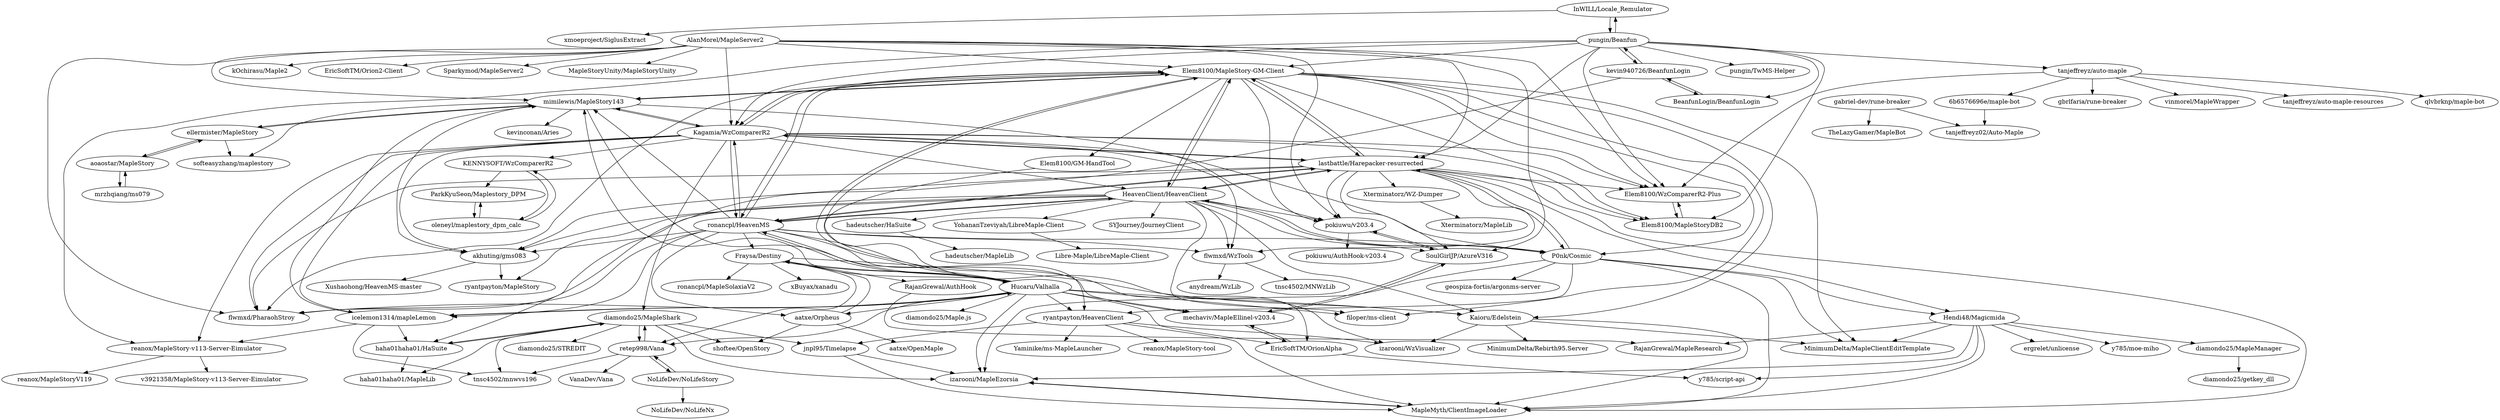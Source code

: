 digraph G {
"InWILL/Locale_Remulator" -> "pungin/Beanfun"
"InWILL/Locale_Remulator" -> "xmoeproject/SiglusExtract" ["e"=1]
"6b6576696e/maple-bot" -> "tanjeffreyz02/Auto-Maple"
"haha01haha01/HaSuite" -> "haha01haha01/MapleLib"
"haha01haha01/HaSuite" -> "diamondo25/MapleShark"
"AlanMorel/MapleServer2" -> "Elem8100/MapleStory-GM-Client"
"AlanMorel/MapleServer2" -> "kOchirasu/Maple2"
"AlanMorel/MapleServer2" -> "EricSoftTM/Orion2-Client"
"AlanMorel/MapleServer2" -> "mimilewis/MapleStory143"
"AlanMorel/MapleServer2" -> "Kagamia/WzComparerR2"
"AlanMorel/MapleServer2" -> "Elem8100/WzComparerR2-Plus"
"AlanMorel/MapleServer2" -> "Sparkymod/MapleServer2"
"AlanMorel/MapleServer2" -> "pokiuwu/v203.4"
"AlanMorel/MapleServer2" -> "flwmxd/PharaohStroy" ["e"=1]
"AlanMorel/MapleServer2" -> "SoulGirlJP/AzureV316"
"AlanMorel/MapleServer2" -> "MapleStoryUnity/MapleStoryUnity"
"AlanMorel/MapleServer2" -> "lastbattle/Harepacker-resurrected"
"Hendi48/Magicmida" -> "MinimumDelta/MapleClientEditTemplate"
"Hendi48/Magicmida" -> "MapleMyth/ClientImageLoader"
"Hendi48/Magicmida" -> "RajanGrewal/MapleResearch"
"Hendi48/Magicmida" -> "diamondo25/MapleManager"
"Hendi48/Magicmida" -> "ergrelet/unlicense" ["e"=1]
"Hendi48/Magicmida" -> "izarooni/MapleEzorsia"
"Hendi48/Magicmida" -> "y785/moe-miho"
"Hendi48/Magicmida" -> "y785/script-api"
"HeavenClient/HeavenClient" -> "ronancpl/HeavenMS"
"HeavenClient/HeavenClient" -> "lastbattle/Harepacker-resurrected"
"HeavenClient/HeavenClient" -> "ryantpayton/MapleStory"
"HeavenClient/HeavenClient" -> "P0nk/Cosmic"
"HeavenClient/HeavenClient" -> "akhuting/gms083"
"HeavenClient/HeavenClient" -> "Elem8100/MapleStory-GM-Client"
"HeavenClient/HeavenClient" -> "SYJourney/JourneyClient"
"HeavenClient/HeavenClient" -> "flwmxd/PharaohStroy" ["e"=1]
"HeavenClient/HeavenClient" -> "pokiuwu/v203.4"
"HeavenClient/HeavenClient" -> "filoper/ms-client"
"HeavenClient/HeavenClient" -> "YohananTzeviyah/LibreMaple-Client"
"HeavenClient/HeavenClient" -> "SoulGirlJP/AzureV316"
"HeavenClient/HeavenClient" -> "flwmxd/WzTools"
"HeavenClient/HeavenClient" -> "hadeutscher/HaSuite"
"HeavenClient/HeavenClient" -> "Kaioru/Edelstein"
"mimilewis/MapleStory143" -> "ellermister/MapleStory"
"mimilewis/MapleStory143" -> "akhuting/gms083"
"mimilewis/MapleStory143" -> "softeasyzhang/maplestory"
"mimilewis/MapleStory143" -> "Elem8100/MapleStory-GM-Client"
"mimilewis/MapleStory143" -> "mechaviv/MapleEllinel-v203.4"
"mimilewis/MapleStory143" -> "Kagamia/WzComparerR2"
"mimilewis/MapleStory143" -> "pokiuwu/v203.4"
"mimilewis/MapleStory143" -> "kevinconan/Aries"
"ronancpl/HeavenMS" -> "HeavenClient/HeavenClient"
"ronancpl/HeavenMS" -> "lastbattle/Harepacker-resurrected"
"ronancpl/HeavenMS" -> "ryantpayton/HeavenClient"
"ronancpl/HeavenMS" -> "Elem8100/MapleStory-GM-Client"
"ronancpl/HeavenMS" -> "Kagamia/WzComparerR2"
"ronancpl/HeavenMS" -> "Hucaru/Valhalla"
"ronancpl/HeavenMS" -> "P0nk/Cosmic"
"ronancpl/HeavenMS" -> "aatxe/Orpheus"
"ronancpl/HeavenMS" -> "icelemon1314/mapleLemon"
"ronancpl/HeavenMS" -> "flwmxd/PharaohStroy" ["e"=1]
"ronancpl/HeavenMS" -> "Fraysa/Destiny"
"ronancpl/HeavenMS" -> "flwmxd/WzTools"
"ronancpl/HeavenMS" -> "akhuting/gms083"
"ronancpl/HeavenMS" -> "mimilewis/MapleStory143"
"ronancpl/HeavenMS" -> "EricSoftTM/OrionAlpha"
"pungin/Beanfun" -> "kevin940726/BeanfunLogin"
"pungin/Beanfun" -> "InWILL/Locale_Remulator"
"pungin/Beanfun" -> "BeanfunLogin/BeanfunLogin"
"pungin/Beanfun" -> "Elem8100/MapleStory-GM-Client"
"pungin/Beanfun" -> "Kagamia/WzComparerR2"
"pungin/Beanfun" -> "Elem8100/MapleStoryDB2"
"pungin/Beanfun" -> "pungin/TwMS-Helper"
"pungin/Beanfun" -> "Elem8100/WzComparerR2-Plus"
"pungin/Beanfun" -> "lastbattle/Harepacker-resurrected"
"pungin/Beanfun" -> "tanjeffreyz/auto-maple"
"pungin/Beanfun" -> "reanox/MapleStory-v113-Server-Eimulator"
"tanjeffreyz/auto-maple" -> "qlvbrknp/maple-bot"
"tanjeffreyz/auto-maple" -> "gbrlfaria/rune-breaker"
"tanjeffreyz/auto-maple" -> "vinmorel/MapleWrapper"
"tanjeffreyz/auto-maple" -> "6b6576696e/maple-bot"
"tanjeffreyz/auto-maple" -> "Elem8100/WzComparerR2-Plus"
"tanjeffreyz/auto-maple" -> "tanjeffreyz/auto-maple-resources"
"KENNYSOFT/WzComparerR2" -> "ParkKyuSeon/Maplestory_DPM"
"KENNYSOFT/WzComparerR2" -> "oleneyl/maplestory_dpm_calc"
"Elem8100/MapleStoryDB2" -> "Elem8100/WzComparerR2-Plus"
"lastbattle/Harepacker-resurrected" -> "Kagamia/WzComparerR2"
"lastbattle/Harepacker-resurrected" -> "Elem8100/MapleStory-GM-Client"
"lastbattle/Harepacker-resurrected" -> "HeavenClient/HeavenClient"
"lastbattle/Harepacker-resurrected" -> "ronancpl/HeavenMS"
"lastbattle/Harepacker-resurrected" -> "P0nk/Cosmic"
"lastbattle/Harepacker-resurrected" -> "Elem8100/WzComparerR2-Plus"
"lastbattle/Harepacker-resurrected" -> "pokiuwu/v203.4"
"lastbattle/Harepacker-resurrected" -> "Elem8100/MapleStoryDB2"
"lastbattle/Harepacker-resurrected" -> "flwmxd/WzTools"
"lastbattle/Harepacker-resurrected" -> "akhuting/gms083"
"lastbattle/Harepacker-resurrected" -> "SoulGirlJP/AzureV316"
"lastbattle/Harepacker-resurrected" -> "MapleMyth/ClientImageLoader"
"lastbattle/Harepacker-resurrected" -> "Hendi48/Magicmida"
"lastbattle/Harepacker-resurrected" -> "flwmxd/PharaohStroy" ["e"=1]
"lastbattle/Harepacker-resurrected" -> "Xterminatorz/WZ-Dumper"
"Kagamia/WzComparerR2" -> "lastbattle/Harepacker-resurrected"
"Kagamia/WzComparerR2" -> "Elem8100/MapleStory-GM-Client"
"Kagamia/WzComparerR2" -> "Elem8100/WzComparerR2-Plus"
"Kagamia/WzComparerR2" -> "Elem8100/MapleStoryDB2"
"Kagamia/WzComparerR2" -> "mimilewis/MapleStory143"
"Kagamia/WzComparerR2" -> "ronancpl/HeavenMS"
"Kagamia/WzComparerR2" -> "flwmxd/WzTools"
"Kagamia/WzComparerR2" -> "akhuting/gms083"
"Kagamia/WzComparerR2" -> "icelemon1314/mapleLemon"
"Kagamia/WzComparerR2" -> "HeavenClient/HeavenClient"
"Kagamia/WzComparerR2" -> "KENNYSOFT/WzComparerR2"
"Kagamia/WzComparerR2" -> "P0nk/Cosmic"
"Kagamia/WzComparerR2" -> "diamondo25/MapleShark"
"Kagamia/WzComparerR2" -> "reanox/MapleStory-v113-Server-Eimulator"
"Kagamia/WzComparerR2" -> "flwmxd/PharaohStroy" ["e"=1]
"Elem8100/MapleStory-GM-Client" -> "Kagamia/WzComparerR2"
"Elem8100/MapleStory-GM-Client" -> "lastbattle/Harepacker-resurrected"
"Elem8100/MapleStory-GM-Client" -> "Elem8100/MapleStoryDB2"
"Elem8100/MapleStory-GM-Client" -> "mimilewis/MapleStory143"
"Elem8100/MapleStory-GM-Client" -> "Hucaru/Valhalla"
"Elem8100/MapleStory-GM-Client" -> "Elem8100/WzComparerR2-Plus"
"Elem8100/MapleStory-GM-Client" -> "HeavenClient/HeavenClient"
"Elem8100/MapleStory-GM-Client" -> "Kaioru/Edelstein"
"Elem8100/MapleStory-GM-Client" -> "ronancpl/HeavenMS"
"Elem8100/MapleStory-GM-Client" -> "pokiuwu/v203.4"
"Elem8100/MapleStory-GM-Client" -> "P0nk/Cosmic"
"Elem8100/MapleStory-GM-Client" -> "filoper/ms-client"
"Elem8100/MapleStory-GM-Client" -> "Elem8100/GM-HandTool"
"Elem8100/MapleStory-GM-Client" -> "MinimumDelta/MapleClientEditTemplate"
"Elem8100/MapleStory-GM-Client" -> "flwmxd/PharaohStroy" ["e"=1]
"BeanfunLogin/BeanfunLogin" -> "kevin940726/BeanfunLogin"
"Elem8100/WzComparerR2-Plus" -> "Elem8100/MapleStoryDB2"
"gabriel-dev/rune-breaker" -> "tanjeffreyz02/Auto-Maple"
"gabriel-dev/rune-breaker" -> "TheLazyGamer/MapleBot"
"kevin940726/BeanfunLogin" -> "BeanfunLogin/BeanfunLogin"
"kevin940726/BeanfunLogin" -> "pungin/Beanfun"
"kevin940726/BeanfunLogin" -> "haha01haha01/HaSuite"
"ellermister/MapleStory" -> "aoaostar/MapleStory"
"ellermister/MapleStory" -> "softeasyzhang/maplestory"
"ellermister/MapleStory" -> "mimilewis/MapleStory143"
"aatxe/Orpheus" -> "aatxe/OpenMaple"
"aatxe/Orpheus" -> "shoftee/OpenStory"
"aatxe/Orpheus" -> "Fraysa/Destiny"
"YohananTzeviyah/LibreMaple-Client" -> "Libre-Maple/LibreMaple-Client"
"icelemon1314/mapleLemon" -> "reanox/MapleStory-v113-Server-Eimulator"
"icelemon1314/mapleLemon" -> "tnsc4502/mnwvs196"
"icelemon1314/mapleLemon" -> "Hucaru/Valhalla"
"icelemon1314/mapleLemon" -> "haha01haha01/HaSuite"
"icelemon1314/mapleLemon" -> "mimilewis/MapleStory143"
"ParkKyuSeon/Maplestory_DPM" -> "oleneyl/maplestory_dpm_calc"
"oleneyl/maplestory_dpm_calc" -> "ParkKyuSeon/Maplestory_DPM"
"oleneyl/maplestory_dpm_calc" -> "KENNYSOFT/WzComparerR2"
"Elem8100/GM-HandTool" -> "izarooni/WzVisualizer"
"Xterminatorz/WZ-Dumper" -> "Xterminatorz/MapleLib"
"hadeutscher/HaSuite" -> "hadeutscher/MapleLib"
"diamondo25/MapleShark" -> "retep998/Vana"
"diamondo25/MapleShark" -> "haha01haha01/HaSuite"
"diamondo25/MapleShark" -> "izarooni/MapleEzorsia"
"diamondo25/MapleShark" -> "tnsc4502/mnwvs196"
"diamondo25/MapleShark" -> "haha01haha01/MapleLib"
"diamondo25/MapleShark" -> "diamondo25/STREDIT"
"diamondo25/MapleShark" -> "shoftee/OpenStory"
"diamondo25/MapleShark" -> "jnpl95/Timelapse"
"MapleMyth/ClientImageLoader" -> "izarooni/MapleEzorsia"
"P0nk/Cosmic" -> "izarooni/MapleEzorsia"
"P0nk/Cosmic" -> "MapleMyth/ClientImageLoader"
"P0nk/Cosmic" -> "HeavenClient/HeavenClient"
"P0nk/Cosmic" -> "MinimumDelta/MapleClientEditTemplate"
"P0nk/Cosmic" -> "lastbattle/Harepacker-resurrected"
"P0nk/Cosmic" -> "Hendi48/Magicmida"
"P0nk/Cosmic" -> "ryantpayton/HeavenClient"
"P0nk/Cosmic" -> "geospiza-fortis/argonms-server"
"izarooni/MapleEzorsia" -> "MapleMyth/ClientImageLoader"
"akhuting/gms083" -> "Xushaohong/HeavenMS-master"
"akhuting/gms083" -> "ryantpayton/MapleStory"
"ryantpayton/HeavenClient" -> "Yaminike/ms-MapleLauncher"
"ryantpayton/HeavenClient" -> "jnpl95/Timelapse"
"ryantpayton/HeavenClient" -> "MapleMyth/ClientImageLoader"
"ryantpayton/HeavenClient" -> "reanox/MapleStory-tool"
"ryantpayton/HeavenClient" -> "izarooni/WzVisualizer"
"EricSoftTM/OrionAlpha" -> "mechaviv/MapleEllinel-v203.4"
"EricSoftTM/OrionAlpha" -> "y785/script-api"
"reanox/MapleStory-v113-Server-Eimulator" -> "reanox/MapleStoryV119"
"reanox/MapleStory-v113-Server-Eimulator" -> "v3921358/MapleStory-v113-Server-Eimulator"
"flwmxd/WzTools" -> "tnsc4502/MNWzLib"
"flwmxd/WzTools" -> "anydream/WzLib"
"Kaioru/Edelstein" -> "MinimumDelta/Rebirth95.Server"
"Kaioru/Edelstein" -> "MapleMyth/ClientImageLoader"
"Kaioru/Edelstein" -> "MinimumDelta/MapleClientEditTemplate"
"Kaioru/Edelstein" -> "izarooni/WzVisualizer"
"NoLifeDev/NoLifeStory" -> "retep998/Vana"
"NoLifeDev/NoLifeStory" -> "NoLifeDev/NoLifeNx"
"jnpl95/Timelapse" -> "MapleMyth/ClientImageLoader"
"jnpl95/Timelapse" -> "izarooni/MapleEzorsia"
"diamondo25/MapleManager" -> "diamondo25/getkey_dll"
"pokiuwu/v203.4" -> "SoulGirlJP/AzureV316"
"pokiuwu/v203.4" -> "pokiuwu/AuthHook-v203.4"
"mechaviv/MapleEllinel-v203.4" -> "SoulGirlJP/AzureV316"
"mechaviv/MapleEllinel-v203.4" -> "EricSoftTM/OrionAlpha"
"SoulGirlJP/AzureV316" -> "pokiuwu/v203.4"
"SoulGirlJP/AzureV316" -> "mechaviv/MapleEllinel-v203.4"
"retep998/Vana" -> "tnsc4502/mnwvs196"
"retep998/Vana" -> "NoLifeDev/NoLifeStory"
"retep998/Vana" -> "VanaDev/Vana"
"retep998/Vana" -> "diamondo25/MapleShark"
"mrzhqiang/ms079" -> "aoaostar/MapleStory"
"Hucaru/Valhalla" -> "Fraysa/Destiny"
"Hucaru/Valhalla" -> "Elem8100/MapleStory-GM-Client"
"Hucaru/Valhalla" -> "retep998/Vana"
"Hucaru/Valhalla" -> "icelemon1314/mapleLemon"
"Hucaru/Valhalla" -> "mechaviv/MapleEllinel-v203.4"
"Hucaru/Valhalla" -> "ryantpayton/HeavenClient"
"Hucaru/Valhalla" -> "diamondo25/Maple.js"
"Hucaru/Valhalla" -> "ronancpl/HeavenMS"
"Hucaru/Valhalla" -> "EricSoftTM/OrionAlpha"
"Hucaru/Valhalla" -> "flwmxd/PharaohStroy" ["e"=1]
"Hucaru/Valhalla" -> "mimilewis/MapleStory143"
"Hucaru/Valhalla" -> "Kaioru/Edelstein"
"Hucaru/Valhalla" -> "izarooni/MapleEzorsia"
"Hucaru/Valhalla" -> "aatxe/Orpheus"
"Hucaru/Valhalla" -> "filoper/ms-client"
"aoaostar/MapleStory" -> "ellermister/MapleStory"
"aoaostar/MapleStory" -> "mrzhqiang/ms079"
"Fraysa/Destiny" -> "xBuyax/xanadu"
"Fraysa/Destiny" -> "RajanGrewal/AuthHook"
"Fraysa/Destiny" -> "Kaioru/Edelstein"
"Fraysa/Destiny" -> "Hucaru/Valhalla"
"Fraysa/Destiny" -> "ronancpl/MapleSolaxiaV2"
"Fraysa/Destiny" -> "retep998/Vana"
"RajanGrewal/AuthHook" -> "RajanGrewal/MapleResearch"
"InWILL/Locale_Remulator" ["l"="33.947,37.588"]
"pungin/Beanfun" ["l"="33.91,37.578"]
"xmoeproject/SiglusExtract" ["l"="-29.306,-18.694"]
"6b6576696e/maple-bot" ["l"="33.975,37.643"]
"tanjeffreyz02/Auto-Maple" ["l"="34.002,37.66"]
"haha01haha01/HaSuite" ["l"="33.904,37.53"]
"haha01haha01/MapleLib" ["l"="33.915,37.515"]
"diamondo25/MapleShark" ["l"="33.88,37.517"]
"AlanMorel/MapleServer2" ["l"="33.853,37.602"]
"Elem8100/MapleStory-GM-Client" ["l"="33.836,37.561"]
"kOchirasu/Maple2" ["l"="33.86,37.623"]
"EricSoftTM/Orion2-Client" ["l"="33.869,37.633"]
"mimilewis/MapleStory143" ["l"="33.84,37.584"]
"Kagamia/WzComparerR2" ["l"="33.859,37.565"]
"Elem8100/WzComparerR2-Plus" ["l"="33.88,37.587"]
"Sparkymod/MapleServer2" ["l"="33.879,37.622"]
"pokiuwu/v203.4" ["l"="33.828,37.594"]
"flwmxd/PharaohStroy" ["l"="33.142,37.482"]
"SoulGirlJP/AzureV316" ["l"="33.813,37.589"]
"MapleStoryUnity/MapleStoryUnity" ["l"="33.851,37.636"]
"lastbattle/Harepacker-resurrected" ["l"="33.841,37.571"]
"Hendi48/Magicmida" ["l"="33.808,37.512"]
"MinimumDelta/MapleClientEditTemplate" ["l"="33.817,37.534"]
"MapleMyth/ClientImageLoader" ["l"="33.823,37.525"]
"RajanGrewal/MapleResearch" ["l"="33.801,37.482"]
"diamondo25/MapleManager" ["l"="33.778,37.484"]
"ergrelet/unlicense" ["l"="-21.444,-32.394"]
"izarooni/MapleEzorsia" ["l"="33.84,37.52"]
"y785/moe-miho" ["l"="33.79,37.495"]
"y785/script-api" ["l"="33.784,37.522"]
"HeavenClient/HeavenClient" ["l"="33.816,37.572"]
"ronancpl/HeavenMS" ["l"="33.844,37.547"]
"ryantpayton/MapleStory" ["l"="33.799,37.588"]
"P0nk/Cosmic" ["l"="33.823,37.547"]
"akhuting/gms083" ["l"="33.825,37.58"]
"SYJourney/JourneyClient" ["l"="33.788,37.607"]
"filoper/ms-client" ["l"="33.812,37.555"]
"YohananTzeviyah/LibreMaple-Client" ["l"="33.762,37.591"]
"flwmxd/WzTools" ["l"="33.86,37.583"]
"hadeutscher/HaSuite" ["l"="33.778,37.596"]
"Kaioru/Edelstein" ["l"="33.805,37.534"]
"ellermister/MapleStory" ["l"="33.823,37.623"]
"softeasyzhang/maplestory" ["l"="33.828,37.611"]
"mechaviv/MapleEllinel-v203.4" ["l"="33.804,37.565"]
"kevinconan/Aries" ["l"="33.843,37.619"]
"ryantpayton/HeavenClient" ["l"="33.8,37.523"]
"Hucaru/Valhalla" ["l"="33.839,37.532"]
"aatxe/Orpheus" ["l"="33.86,37.51"]
"icelemon1314/mapleLemon" ["l"="33.873,37.542"]
"Fraysa/Destiny" ["l"="33.843,37.501"]
"EricSoftTM/OrionAlpha" ["l"="33.8,37.545"]
"kevin940726/BeanfunLogin" ["l"="33.932,37.558"]
"BeanfunLogin/BeanfunLogin" ["l"="33.951,37.565"]
"Elem8100/MapleStoryDB2" ["l"="33.877,37.572"]
"pungin/TwMS-Helper" ["l"="33.924,37.597"]
"tanjeffreyz/auto-maple" ["l"="33.936,37.618"]
"reanox/MapleStory-v113-Server-Eimulator" ["l"="33.906,37.552"]
"qlvbrknp/maple-bot" ["l"="33.96,37.627"]
"gbrlfaria/rune-breaker" ["l"="33.95,37.637"]
"vinmorel/MapleWrapper" ["l"="33.934,37.641"]
"tanjeffreyz/auto-maple-resources" ["l"="33.96,37.616"]
"KENNYSOFT/WzComparerR2" ["l"="33.761,37.564"]
"ParkKyuSeon/Maplestory_DPM" ["l"="33.724,37.557"]
"oleneyl/maplestory_dpm_calc" ["l"="33.733,37.57"]
"Xterminatorz/WZ-Dumper" ["l"="33.792,37.578"]
"Elem8100/GM-HandTool" ["l"="33.782,37.55"]
"gabriel-dev/rune-breaker" ["l"="34.026,37.673"]
"TheLazyGamer/MapleBot" ["l"="34.043,37.684"]
"aoaostar/MapleStory" ["l"="33.813,37.646"]
"aatxe/OpenMaple" ["l"="33.861,37.487"]
"shoftee/OpenStory" ["l"="33.891,37.498"]
"Libre-Maple/LibreMaple-Client" ["l"="33.736,37.602"]
"tnsc4502/mnwvs196" ["l"="33.896,37.513"]
"izarooni/WzVisualizer" ["l"="33.778,37.534"]
"Xterminatorz/MapleLib" ["l"="33.769,37.58"]
"hadeutscher/MapleLib" ["l"="33.76,37.613"]
"retep998/Vana" ["l"="33.876,37.495"]
"diamondo25/STREDIT" ["l"="33.911,37.498"]
"jnpl95/Timelapse" ["l"="33.832,37.509"]
"geospiza-fortis/argonms-server" ["l"="33.789,37.558"]
"Xushaohong/HeavenMS-master" ["l"="33.809,37.599"]
"Yaminike/ms-MapleLauncher" ["l"="33.776,37.507"]
"reanox/MapleStory-tool" ["l"="33.756,37.506"]
"reanox/MapleStoryV119" ["l"="33.927,37.536"]
"v3921358/MapleStory-v113-Server-Eimulator" ["l"="33.938,37.541"]
"tnsc4502/MNWzLib" ["l"="33.887,37.601"]
"anydream/WzLib" ["l"="33.875,37.605"]
"MinimumDelta/Rebirth95.Server" ["l"="33.77,37.525"]
"NoLifeDev/NoLifeStory" ["l"="33.888,37.47"]
"NoLifeDev/NoLifeNx" ["l"="33.898,37.451"]
"diamondo25/getkey_dll" ["l"="33.764,37.469"]
"pokiuwu/AuthHook-v203.4" ["l"="33.809,37.613"]
"VanaDev/Vana" ["l"="33.898,37.482"]
"mrzhqiang/ms079" ["l"="33.805,37.663"]
"diamondo25/Maple.js" ["l"="33.823,37.495"]
"xBuyax/xanadu" ["l"="33.837,37.469"]
"RajanGrewal/AuthHook" ["l"="33.821,37.476"]
"ronancpl/MapleSolaxiaV2" ["l"="33.853,37.472"]
}